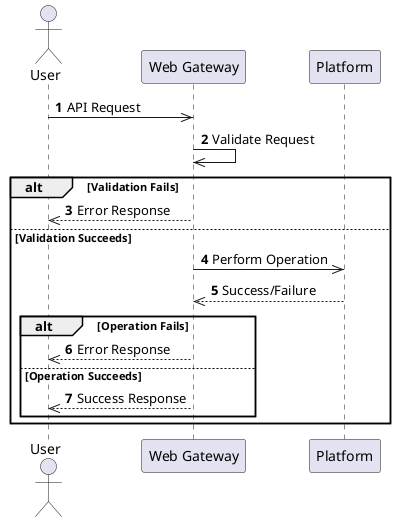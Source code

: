 @startuml
    autonumber
    actor User
    participant "Web Gateway" as WebGateway
    participant Platform

    User ->> WebGateway: API Request
    WebGateway ->> WebGateway: Validate Request
    alt Validation Fails
        WebGateway -->> User: Error Response
    else Validation Succeeds
        WebGateway ->> Platform: Perform Operation
        Platform -->> WebGateway: Success/Failure
        alt Operation Fails
            WebGateway -->> User: Error Response
        else Operation Succeeds
            WebGateway -->> User: Success Response
        end
    end
@enduml